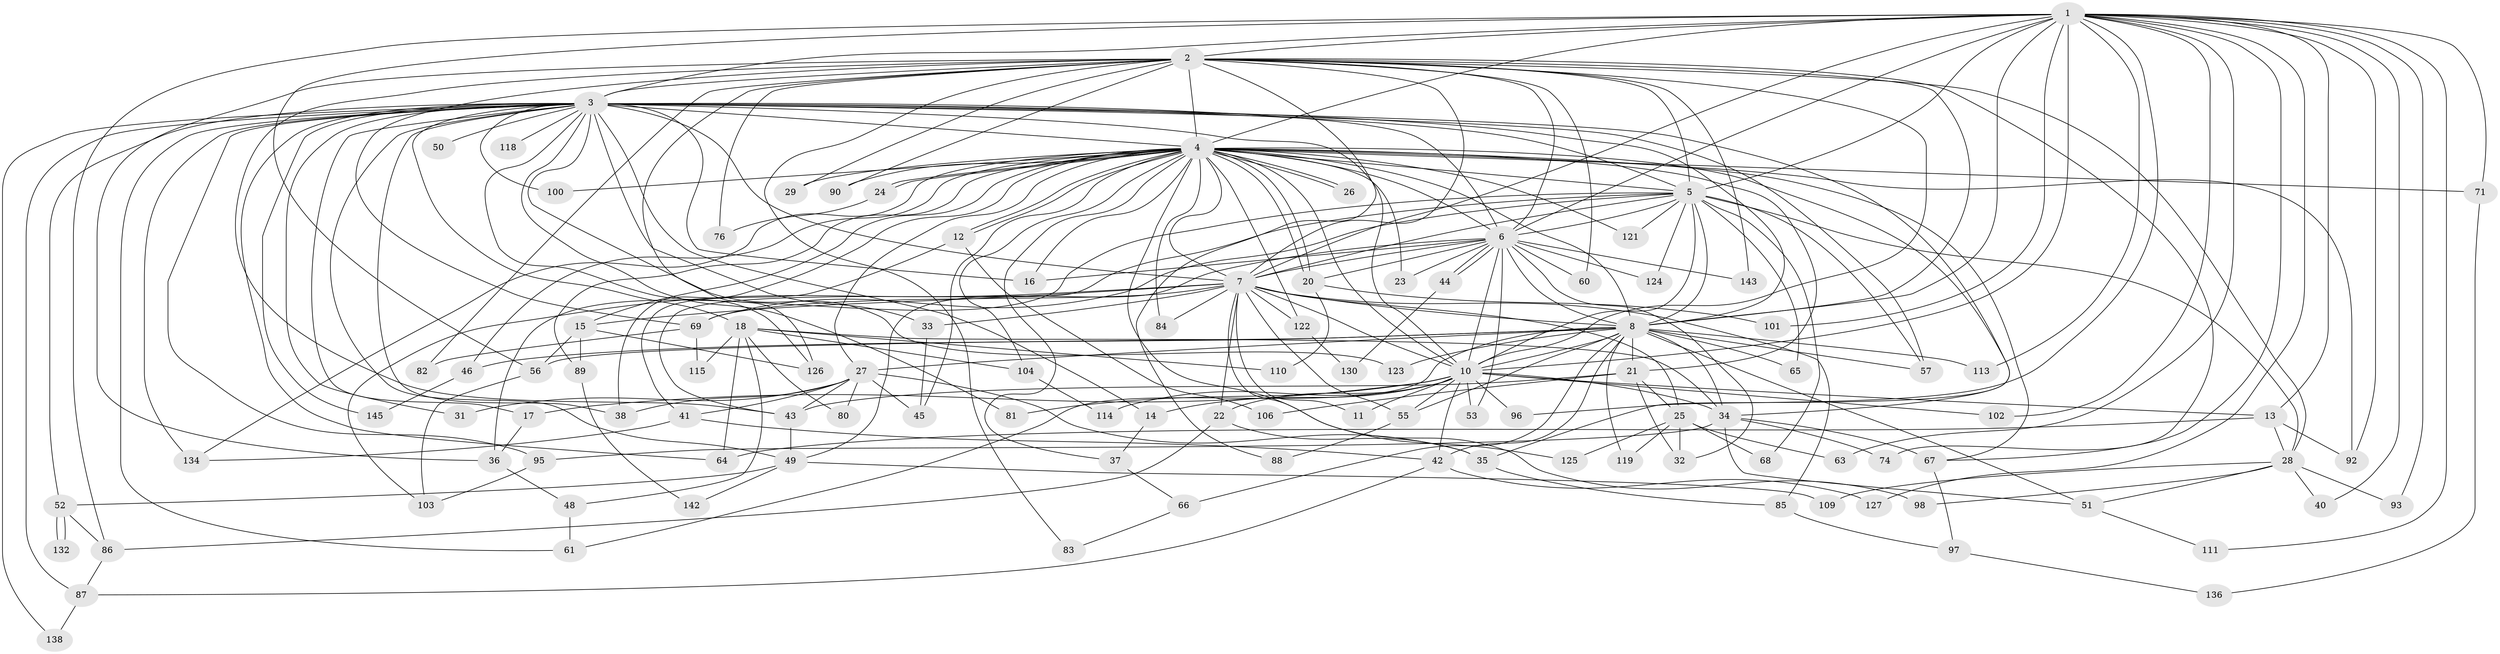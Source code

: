 // Generated by graph-tools (version 1.1) at 2025/51/02/27/25 19:51:41]
// undirected, 109 vertices, 261 edges
graph export_dot {
graph [start="1"]
  node [color=gray90,style=filled];
  1 [super="+116"];
  2 [super="+131"];
  3 [super="+9"];
  4 [super="+19"];
  5 [super="+99"];
  6 [super="+30"];
  7 [super="+47"];
  8 [super="+107"];
  10 [super="+112"];
  11;
  12;
  13 [super="+144"];
  14;
  15;
  16 [super="+117"];
  17;
  18;
  20 [super="+78"];
  21 [super="+72"];
  22 [super="+58"];
  23 [super="+129"];
  24;
  25 [super="+137"];
  26;
  27;
  28 [super="+73"];
  29;
  31;
  32;
  33;
  34 [super="+39"];
  35;
  36 [super="+77"];
  37;
  38 [super="+108"];
  40;
  41;
  42 [super="+105"];
  43 [super="+79"];
  44;
  45 [super="+54"];
  46;
  48 [super="+120"];
  49 [super="+128"];
  50;
  51;
  52 [super="+75"];
  53;
  55 [super="+59"];
  56 [super="+62"];
  57 [super="+135"];
  60;
  61;
  63;
  64 [super="+70"];
  65;
  66;
  67 [super="+91"];
  68;
  69 [super="+94"];
  71;
  74;
  76;
  80;
  81;
  82;
  83;
  84;
  85;
  86;
  87 [super="+133"];
  88;
  89;
  90;
  92;
  93;
  95;
  96;
  97;
  98;
  100;
  101;
  102;
  103 [super="+140"];
  104;
  106;
  109;
  110;
  111;
  113;
  114;
  115;
  118;
  119;
  121;
  122;
  123;
  124;
  125;
  126 [super="+141"];
  127;
  130;
  132;
  134 [super="+139"];
  136;
  138;
  142;
  143;
  145;
  1 -- 2;
  1 -- 3 [weight=2];
  1 -- 4 [weight=2];
  1 -- 5;
  1 -- 6;
  1 -- 7;
  1 -- 8;
  1 -- 10;
  1 -- 13;
  1 -- 40;
  1 -- 63;
  1 -- 71;
  1 -- 92;
  1 -- 93;
  1 -- 96;
  1 -- 101;
  1 -- 102;
  1 -- 111;
  1 -- 113;
  1 -- 127;
  1 -- 86;
  1 -- 67;
  1 -- 56;
  2 -- 3 [weight=3];
  2 -- 4;
  2 -- 5;
  2 -- 6;
  2 -- 7;
  2 -- 8;
  2 -- 10;
  2 -- 28;
  2 -- 29;
  2 -- 36;
  2 -- 43;
  2 -- 60;
  2 -- 69;
  2 -- 74;
  2 -- 76;
  2 -- 82;
  2 -- 83;
  2 -- 88;
  2 -- 90;
  2 -- 143;
  2 -- 126;
  3 -- 4 [weight=2];
  3 -- 5 [weight=2];
  3 -- 6 [weight=3];
  3 -- 7 [weight=2];
  3 -- 8 [weight=2];
  3 -- 10 [weight=2];
  3 -- 16;
  3 -- 17;
  3 -- 18 [weight=2];
  3 -- 31;
  3 -- 35;
  3 -- 38;
  3 -- 49;
  3 -- 52 [weight=2];
  3 -- 64;
  3 -- 81;
  3 -- 87;
  3 -- 95;
  3 -- 100;
  3 -- 138;
  3 -- 134;
  3 -- 14;
  3 -- 145;
  3 -- 33;
  3 -- 50;
  3 -- 118;
  3 -- 57;
  3 -- 123;
  3 -- 61;
  3 -- 126;
  4 -- 5;
  4 -- 6;
  4 -- 7;
  4 -- 8;
  4 -- 10 [weight=2];
  4 -- 12;
  4 -- 12;
  4 -- 15;
  4 -- 16;
  4 -- 20;
  4 -- 20;
  4 -- 21;
  4 -- 23;
  4 -- 24;
  4 -- 24;
  4 -- 26;
  4 -- 26;
  4 -- 27;
  4 -- 29;
  4 -- 34;
  4 -- 37;
  4 -- 45;
  4 -- 46;
  4 -- 67;
  4 -- 71;
  4 -- 84;
  4 -- 89;
  4 -- 90;
  4 -- 92;
  4 -- 100;
  4 -- 104;
  4 -- 121;
  4 -- 122;
  4 -- 125;
  4 -- 134;
  4 -- 38;
  5 -- 6;
  5 -- 7;
  5 -- 8;
  5 -- 10;
  5 -- 36;
  5 -- 65;
  5 -- 68;
  5 -- 69;
  5 -- 121;
  5 -- 124;
  5 -- 43;
  5 -- 28;
  5 -- 57;
  6 -- 7;
  6 -- 8;
  6 -- 10;
  6 -- 23 [weight=2];
  6 -- 32;
  6 -- 44;
  6 -- 44;
  6 -- 53;
  6 -- 60;
  6 -- 143;
  6 -- 124;
  6 -- 20;
  6 -- 49;
  6 -- 16;
  7 -- 8;
  7 -- 10;
  7 -- 11;
  7 -- 15 [weight=2];
  7 -- 22;
  7 -- 25;
  7 -- 33;
  7 -- 55;
  7 -- 84;
  7 -- 85;
  7 -- 98;
  7 -- 103;
  7 -- 122;
  7 -- 69;
  8 -- 10;
  8 -- 21;
  8 -- 27;
  8 -- 42;
  8 -- 46;
  8 -- 51;
  8 -- 55;
  8 -- 56;
  8 -- 57;
  8 -- 61;
  8 -- 65;
  8 -- 66;
  8 -- 113;
  8 -- 119;
  8 -- 123;
  8 -- 34;
  10 -- 11;
  10 -- 13;
  10 -- 14;
  10 -- 17;
  10 -- 22;
  10 -- 53;
  10 -- 81;
  10 -- 96;
  10 -- 102;
  10 -- 114;
  10 -- 42;
  10 -- 34;
  10 -- 55;
  12 -- 41;
  12 -- 106;
  13 -- 28;
  13 -- 92;
  13 -- 64;
  14 -- 37;
  15 -- 56;
  15 -- 89;
  15 -- 126;
  17 -- 36;
  18 -- 34;
  18 -- 48;
  18 -- 64;
  18 -- 80;
  18 -- 104;
  18 -- 110;
  18 -- 115;
  20 -- 101;
  20 -- 110;
  21 -- 25;
  21 -- 32;
  21 -- 106;
  21 -- 43;
  22 -- 86;
  22 -- 35;
  24 -- 76;
  25 -- 63;
  25 -- 68;
  25 -- 119;
  25 -- 125;
  25 -- 32;
  27 -- 31;
  27 -- 35;
  27 -- 38;
  27 -- 41;
  27 -- 43;
  27 -- 45;
  27 -- 80;
  28 -- 40;
  28 -- 98;
  28 -- 109;
  28 -- 93;
  28 -- 51;
  33 -- 45;
  34 -- 67;
  34 -- 74;
  34 -- 95;
  34 -- 51;
  35 -- 85;
  36 -- 48;
  37 -- 66;
  41 -- 42;
  41 -- 134;
  42 -- 127;
  42 -- 87;
  43 -- 49;
  44 -- 130;
  46 -- 145;
  48 -- 61;
  49 -- 109;
  49 -- 142;
  49 -- 52;
  51 -- 111;
  52 -- 132;
  52 -- 132;
  52 -- 86;
  55 -- 88;
  56 -- 103;
  66 -- 83;
  67 -- 97;
  69 -- 82;
  69 -- 115;
  71 -- 136;
  85 -- 97;
  86 -- 87;
  87 -- 138;
  89 -- 142;
  95 -- 103;
  97 -- 136;
  104 -- 114;
  122 -- 130;
}
